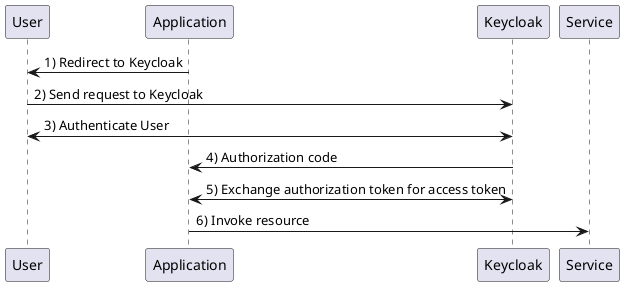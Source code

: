 @startuml
User <- Application: 1) Redirect to Keycloak
User -> Keycloak: 2) Send request to Keycloak
User <-> Keycloak: 3) Authenticate User
Application <- Keycloak: 4) Authorization code
Application <-> Keycloak: 5) Exchange authorization token for access token
Application -> Service: 6) Invoke resource
@enduml
